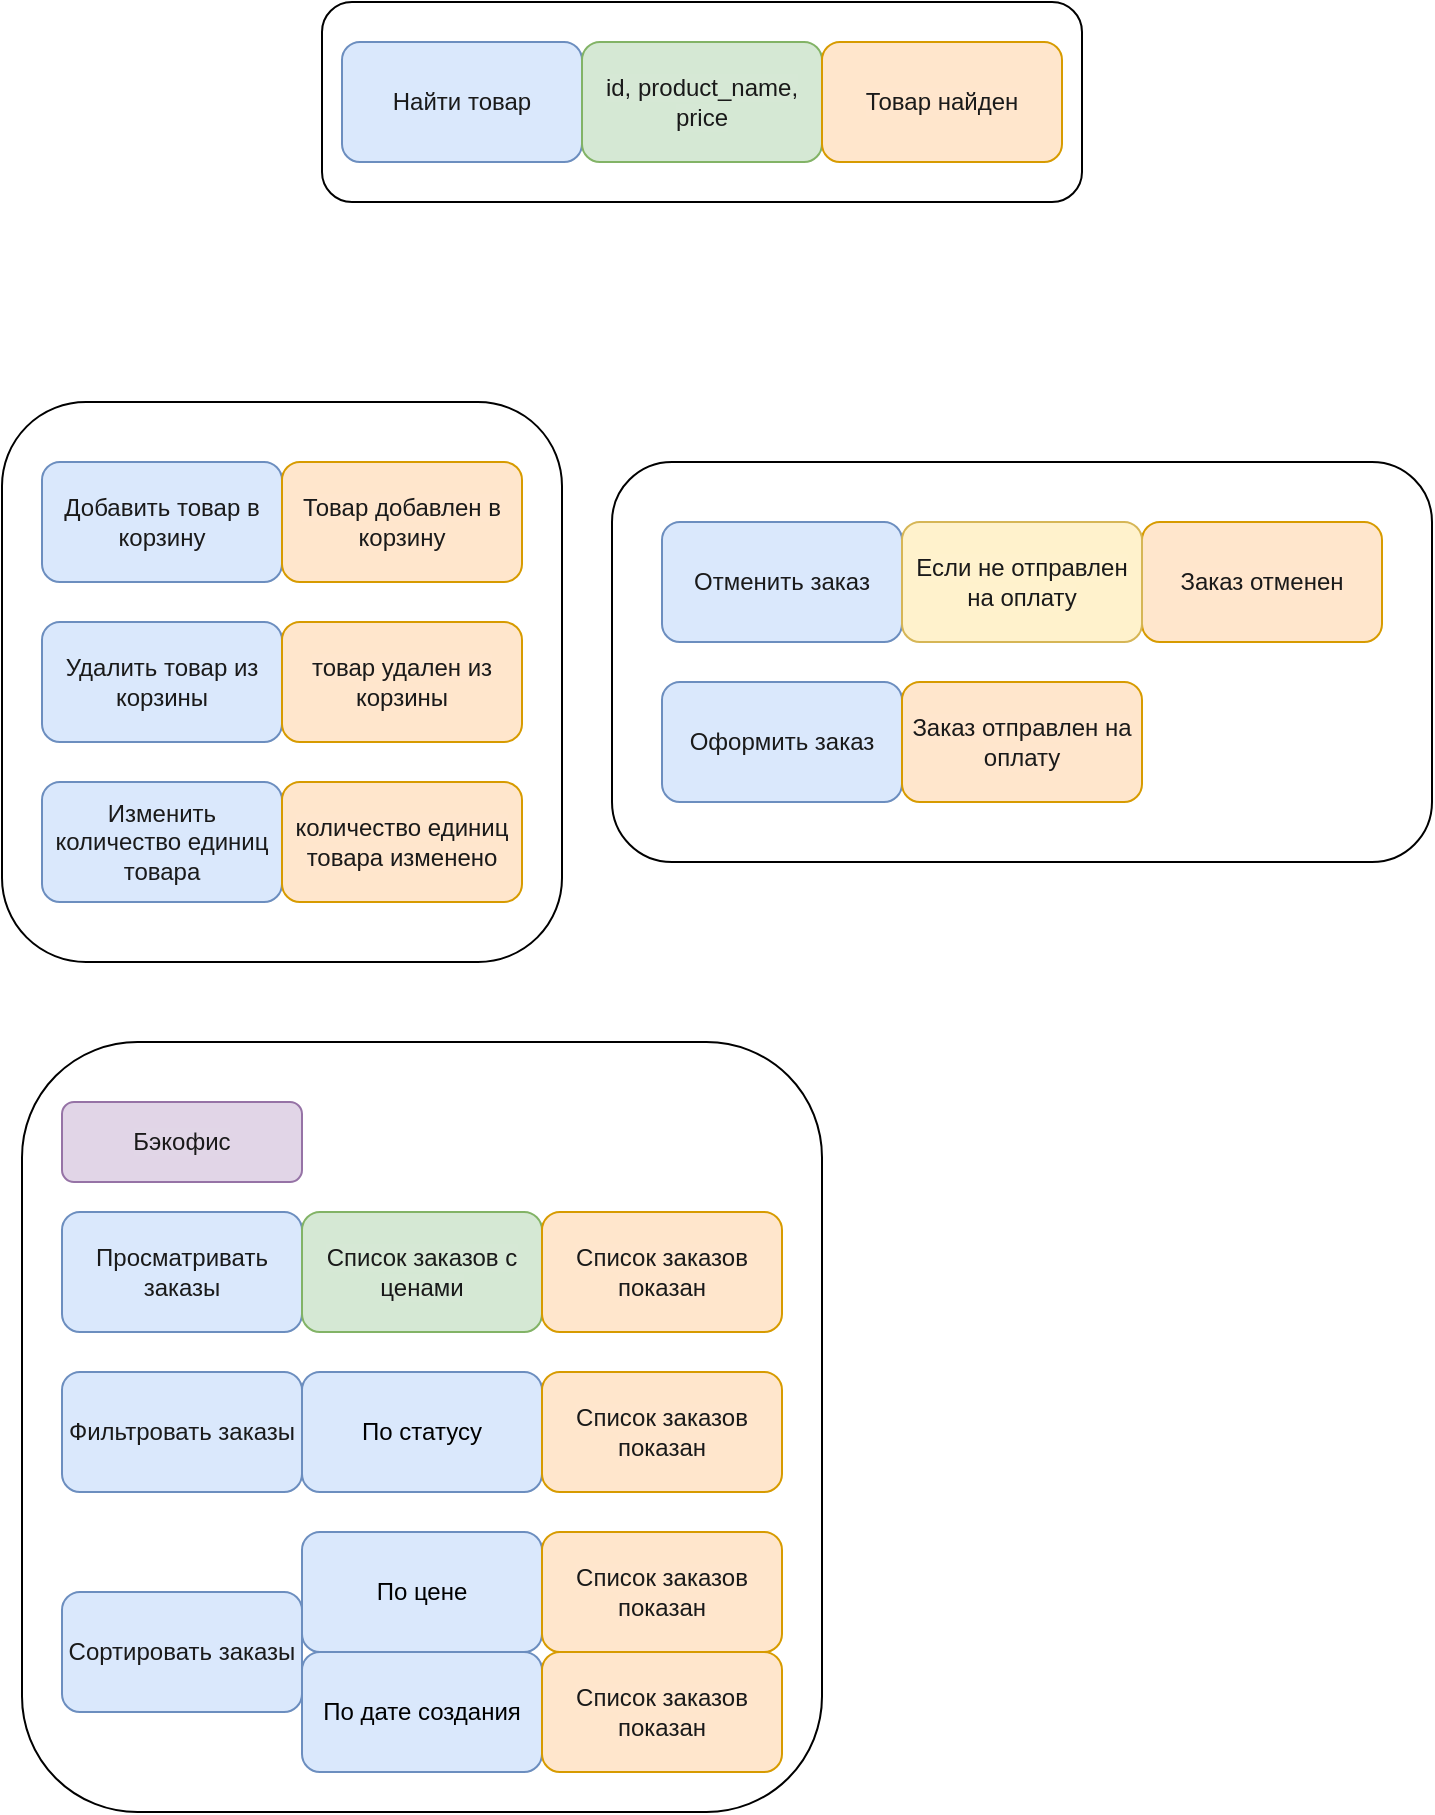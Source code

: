 <mxfile>
    <diagram id="B8CQPDVYVvgVIz6H9fII" name="Page-1">
        <mxGraphModel dx="893" dy="605" grid="1" gridSize="10" guides="1" tooltips="1" connect="1" arrows="1" fold="1" page="1" pageScale="1" pageWidth="827" pageHeight="1169" math="0" shadow="0">
            <root>
                <mxCell id="0"/>
                <mxCell id="1" parent="0"/>
                <mxCell id="wlDjf0e4SVVT7Qa_cbIk-11" value="" style="rounded=1;whiteSpace=wrap;html=1;" parent="1" vertex="1">
                    <mxGeometry x="345" y="250" width="410" height="200" as="geometry"/>
                </mxCell>
                <mxCell id="wlDjf0e4SVVT7Qa_cbIk-1" value="" style="rounded=1;whiteSpace=wrap;html=1;" parent="1" vertex="1">
                    <mxGeometry x="40" y="220" width="280" height="280" as="geometry"/>
                </mxCell>
                <mxCell id="wlDjf0e4SVVT7Qa_cbIk-5" value="&lt;span style=&quot;color: rgb(26 , 26 , 26) ; font-family: &amp;#34;opensans&amp;#34; , &amp;#34;arial&amp;#34; , sans-serif , &amp;#34;noto sans hebrew&amp;#34; , &amp;#34;noto sans&amp;#34; , &amp;#34;noto sans jp&amp;#34; , &amp;#34;noto sans kr&amp;#34; ; font-size: 12px ; font-style: normal ; font-weight: 400 ; letter-spacing: normal ; text-align: center ; text-indent: 0px ; text-transform: none ; word-spacing: 0px ; background-color: rgba(255 , 255 , 255 , 0.01) ; display: inline ; float: none&quot;&gt;Добавить товар в корзину&lt;/span&gt;" style="rounded=1;whiteSpace=wrap;html=1;fontSize=12;fillColor=#dae8fc;strokeColor=#6c8ebf;" parent="1" vertex="1">
                    <mxGeometry x="60" y="250" width="120" height="60" as="geometry"/>
                </mxCell>
                <mxCell id="wlDjf0e4SVVT7Qa_cbIk-6" value="&lt;span style=&quot;color: rgb(26 , 26 , 26) ; font-family: &amp;#34;opensans&amp;#34; , &amp;#34;arial&amp;#34; , sans-serif , &amp;#34;noto sans hebrew&amp;#34; , &amp;#34;noto sans&amp;#34; , &amp;#34;noto sans jp&amp;#34; , &amp;#34;noto sans kr&amp;#34; ; font-size: 12px ; font-style: normal ; font-weight: 400 ; letter-spacing: normal ; text-align: center ; text-indent: 0px ; text-transform: none ; word-spacing: 0px ; background-color: rgba(255 , 255 , 255 , 0.01) ; display: inline ; float: none&quot;&gt;Товар добавлен в корзину&lt;/span&gt;" style="rounded=1;whiteSpace=wrap;html=1;fontSize=12;fillColor=#ffe6cc;strokeColor=#d79b00;" parent="1" vertex="1">
                    <mxGeometry x="180" y="250" width="120" height="60" as="geometry"/>
                </mxCell>
                <mxCell id="wlDjf0e4SVVT7Qa_cbIk-7" value="&lt;span style=&quot;color: rgb(26 , 26 , 26) ; font-family: &amp;#34;opensans&amp;#34; , &amp;#34;arial&amp;#34; , sans-serif , &amp;#34;noto sans hebrew&amp;#34; , &amp;#34;noto sans&amp;#34; , &amp;#34;noto sans jp&amp;#34; , &amp;#34;noto sans kr&amp;#34; ; font-size: 12px ; font-style: normal ; font-weight: 400 ; letter-spacing: normal ; text-align: center ; text-indent: 0px ; text-transform: none ; word-spacing: 0px ; background-color: rgba(255 , 255 , 255 , 0.01) ; display: inline ; float: none&quot;&gt;Удалить товар из корзины&lt;/span&gt;" style="rounded=1;whiteSpace=wrap;html=1;fontSize=12;fillColor=#dae8fc;strokeColor=#6c8ebf;" parent="1" vertex="1">
                    <mxGeometry x="60" y="330" width="120" height="60" as="geometry"/>
                </mxCell>
                <mxCell id="wlDjf0e4SVVT7Qa_cbIk-8" value="&lt;span style=&quot;color: rgb(26 , 26 , 26) ; font-family: &amp;#34;opensans&amp;#34; , &amp;#34;arial&amp;#34; , sans-serif , &amp;#34;noto sans hebrew&amp;#34; , &amp;#34;noto sans&amp;#34; , &amp;#34;noto sans jp&amp;#34; , &amp;#34;noto sans kr&amp;#34; ; font-size: 12px ; font-style: normal ; font-weight: 400 ; letter-spacing: normal ; text-align: center ; text-indent: 0px ; text-transform: none ; word-spacing: 0px ; background-color: rgba(255 , 255 , 255 , 0.01) ; display: inline ; float: none&quot;&gt;товар удален из корзины&lt;/span&gt;" style="rounded=1;whiteSpace=wrap;html=1;fontSize=12;fillColor=#ffe6cc;strokeColor=#d79b00;" parent="1" vertex="1">
                    <mxGeometry x="180" y="330" width="120" height="60" as="geometry"/>
                </mxCell>
                <mxCell id="wlDjf0e4SVVT7Qa_cbIk-9" value="&lt;span style=&quot;color: rgb(26 , 26 , 26) ; font-family: &amp;#34;opensans&amp;#34; , &amp;#34;arial&amp;#34; , sans-serif , &amp;#34;noto sans hebrew&amp;#34; , &amp;#34;noto sans&amp;#34; , &amp;#34;noto sans jp&amp;#34; , &amp;#34;noto sans kr&amp;#34; ; font-size: 12px ; font-style: normal ; font-weight: 400 ; letter-spacing: normal ; text-align: center ; text-indent: 0px ; text-transform: none ; word-spacing: 0px ; background-color: rgba(255 , 255 , 255 , 0.01) ; display: inline ; float: none&quot;&gt;Изменить количество единиц товара&lt;/span&gt;" style="rounded=1;whiteSpace=wrap;html=1;fontSize=12;fillColor=#dae8fc;strokeColor=#6c8ebf;" parent="1" vertex="1">
                    <mxGeometry x="60" y="410" width="120" height="60" as="geometry"/>
                </mxCell>
                <mxCell id="wlDjf0e4SVVT7Qa_cbIk-10" value="&lt;span style=&quot;color: rgb(26 , 26 , 26) ; font-family: &amp;#34;opensans&amp;#34; , &amp;#34;arial&amp;#34; , sans-serif , &amp;#34;noto sans hebrew&amp;#34; , &amp;#34;noto sans&amp;#34; , &amp;#34;noto sans jp&amp;#34; , &amp;#34;noto sans kr&amp;#34; ; font-size: 12px ; font-style: normal ; font-weight: 400 ; letter-spacing: normal ; text-align: center ; text-indent: 0px ; text-transform: none ; word-spacing: 0px ; background-color: rgba(255 , 255 , 255 , 0.01) ; display: inline ; float: none&quot;&gt;количество единиц товара изменено&lt;/span&gt;" style="rounded=1;whiteSpace=wrap;html=1;fontSize=12;fillColor=#ffe6cc;strokeColor=#d79b00;" parent="1" vertex="1">
                    <mxGeometry x="180" y="410" width="120" height="60" as="geometry"/>
                </mxCell>
                <mxCell id="wlDjf0e4SVVT7Qa_cbIk-12" value="&lt;span style=&quot;color: rgb(26 , 26 , 26) ; font-family: &amp;#34;opensans&amp;#34; , &amp;#34;arial&amp;#34; , sans-serif , &amp;#34;noto sans hebrew&amp;#34; , &amp;#34;noto sans&amp;#34; , &amp;#34;noto sans jp&amp;#34; , &amp;#34;noto sans kr&amp;#34; ; font-size: 12px ; font-style: normal ; font-weight: 400 ; letter-spacing: normal ; text-align: center ; text-indent: 0px ; text-transform: none ; word-spacing: 0px ; background-color: rgba(255 , 255 , 255 , 0.01) ; display: inline ; float: none&quot;&gt;Отменить заказ&lt;/span&gt;" style="rounded=1;whiteSpace=wrap;html=1;fontSize=12;fillColor=#dae8fc;strokeColor=#6c8ebf;" parent="1" vertex="1">
                    <mxGeometry x="370" y="280" width="120" height="60" as="geometry"/>
                </mxCell>
                <mxCell id="wlDjf0e4SVVT7Qa_cbIk-13" value="&lt;span style=&quot;color: rgb(26 , 26 , 26) ; font-family: &amp;#34;opensans&amp;#34; , &amp;#34;arial&amp;#34; , sans-serif , &amp;#34;noto sans hebrew&amp;#34; , &amp;#34;noto sans&amp;#34; , &amp;#34;noto sans jp&amp;#34; , &amp;#34;noto sans kr&amp;#34; ; font-size: 12px ; font-style: normal ; font-weight: 400 ; letter-spacing: normal ; text-align: center ; text-indent: 0px ; text-transform: none ; word-spacing: 0px ; background-color: rgba(255 , 255 , 255 , 0.01) ; display: inline ; float: none&quot;&gt;Заказ отменен&lt;/span&gt;" style="rounded=1;whiteSpace=wrap;html=1;fontSize=12;fillColor=#ffe6cc;strokeColor=#d79b00;" parent="1" vertex="1">
                    <mxGeometry x="610" y="280" width="120" height="60" as="geometry"/>
                </mxCell>
                <mxCell id="wlDjf0e4SVVT7Qa_cbIk-14" value="&lt;span style=&quot;color: rgb(26 , 26 , 26) ; font-family: &amp;#34;opensans&amp;#34; , &amp;#34;arial&amp;#34; , sans-serif , &amp;#34;noto sans hebrew&amp;#34; , &amp;#34;noto sans&amp;#34; , &amp;#34;noto sans jp&amp;#34; , &amp;#34;noto sans kr&amp;#34; ; font-size: 12px ; font-style: normal ; font-weight: 400 ; letter-spacing: normal ; text-align: center ; text-indent: 0px ; text-transform: none ; word-spacing: 0px ; background-color: rgba(255 , 255 , 255 , 0.01) ; display: inline ; float: none&quot;&gt;Оформить заказ&lt;/span&gt;" style="rounded=1;whiteSpace=wrap;html=1;fontSize=12;fillColor=#dae8fc;strokeColor=#6c8ebf;" parent="1" vertex="1">
                    <mxGeometry x="370" y="360" width="120" height="60" as="geometry"/>
                </mxCell>
                <mxCell id="wlDjf0e4SVVT7Qa_cbIk-15" value="&lt;font color=&quot;#1a1a1a&quot; face=&quot;opensans, arial, sans-serif, noto sans hebrew, noto sans, noto sans jp, noto sans kr&quot;&gt;&lt;span style=&quot;background-color: rgba(255 , 255 , 255 , 0.01)&quot;&gt;Заказ отправлен на оплату&lt;/span&gt;&lt;/font&gt;" style="rounded=1;whiteSpace=wrap;html=1;fontSize=12;fillColor=#ffe6cc;strokeColor=#d79b00;" parent="1" vertex="1">
                    <mxGeometry x="490" y="360" width="120" height="60" as="geometry"/>
                </mxCell>
                <mxCell id="wlDjf0e4SVVT7Qa_cbIk-20" value="&lt;font color=&quot;#1a1a1a&quot; face=&quot;opensans, arial, sans-serif, noto sans hebrew, noto sans, noto sans jp, noto sans kr&quot;&gt;&lt;span style=&quot;background-color: rgba(255 , 255 , 255 , 0.01)&quot;&gt;Если не отправлен на оплату&lt;/span&gt;&lt;/font&gt;" style="rounded=1;whiteSpace=wrap;html=1;fontSize=12;fillColor=#fff2cc;strokeColor=#d6b656;" parent="1" vertex="1">
                    <mxGeometry x="490" y="280" width="120" height="60" as="geometry"/>
                </mxCell>
                <mxCell id="wlDjf0e4SVVT7Qa_cbIk-21" value="" style="rounded=1;whiteSpace=wrap;html=1;" parent="1" vertex="1">
                    <mxGeometry x="50" y="540" width="400" height="385" as="geometry"/>
                </mxCell>
                <mxCell id="wlDjf0e4SVVT7Qa_cbIk-22" value="&lt;span style=&quot;color: rgb(26 , 26 , 26) ; font-family: &amp;#34;opensans&amp;#34; , &amp;#34;arial&amp;#34; , sans-serif , &amp;#34;noto sans hebrew&amp;#34; , &amp;#34;noto sans&amp;#34; , &amp;#34;noto sans jp&amp;#34; , &amp;#34;noto sans kr&amp;#34; ; font-size: 12px ; font-style: normal ; font-weight: 400 ; letter-spacing: normal ; text-align: center ; text-indent: 0px ; text-transform: none ; word-spacing: 0px ; background-color: rgba(255 , 255 , 255 , 0.01) ; display: inline ; float: none&quot;&gt;Просматривать заказы&lt;/span&gt;" style="rounded=1;whiteSpace=wrap;html=1;fontSize=12;fillColor=#dae8fc;strokeColor=#6c8ebf;" parent="1" vertex="1">
                    <mxGeometry x="70" y="625" width="120" height="60" as="geometry"/>
                </mxCell>
                <mxCell id="wlDjf0e4SVVT7Qa_cbIk-24" value="&lt;span style=&quot;color: rgb(26 , 26 , 26) ; font-family: &amp;#34;opensans&amp;#34; , &amp;#34;arial&amp;#34; , sans-serif , &amp;#34;noto sans hebrew&amp;#34; , &amp;#34;noto sans&amp;#34; , &amp;#34;noto sans jp&amp;#34; , &amp;#34;noto sans kr&amp;#34; ; font-size: 12px ; font-style: normal ; font-weight: 400 ; letter-spacing: normal ; text-align: center ; text-indent: 0px ; text-transform: none ; word-spacing: 0px ; background-color: rgba(255 , 255 , 255 , 0.01) ; display: inline ; float: none&quot;&gt;Фильтровать заказы&lt;/span&gt;" style="rounded=1;whiteSpace=wrap;html=1;fontSize=12;fillColor=#dae8fc;strokeColor=#6c8ebf;" parent="1" vertex="1">
                    <mxGeometry x="70" y="705" width="120" height="60" as="geometry"/>
                </mxCell>
                <mxCell id="wlDjf0e4SVVT7Qa_cbIk-26" value="&lt;span style=&quot;color: rgb(26 , 26 , 26) ; font-family: &amp;#34;opensans&amp;#34; , &amp;#34;arial&amp;#34; , sans-serif , &amp;#34;noto sans hebrew&amp;#34; , &amp;#34;noto sans&amp;#34; , &amp;#34;noto sans jp&amp;#34; , &amp;#34;noto sans kr&amp;#34; ; font-size: 12px ; font-style: normal ; font-weight: 400 ; letter-spacing: normal ; text-align: center ; text-indent: 0px ; text-transform: none ; word-spacing: 0px ; background-color: rgba(255 , 255 , 255 , 0.01) ; display: inline ; float: none&quot;&gt;Сортировать заказы&lt;/span&gt;" style="rounded=1;whiteSpace=wrap;html=1;fontSize=12;fillColor=#dae8fc;strokeColor=#6c8ebf;" parent="1" vertex="1">
                    <mxGeometry x="70" y="815" width="120" height="60" as="geometry"/>
                </mxCell>
                <mxCell id="wlDjf0e4SVVT7Qa_cbIk-29" value="&lt;span style=&quot;color: rgb(26 , 26 , 26) ; font-family: &amp;#34;opensans&amp;#34; , &amp;#34;arial&amp;#34; , sans-serif , &amp;#34;noto sans hebrew&amp;#34; , &amp;#34;noto sans&amp;#34; , &amp;#34;noto sans jp&amp;#34; , &amp;#34;noto sans kr&amp;#34; ; font-size: 12px ; font-style: normal ; font-weight: 400 ; letter-spacing: normal ; text-align: center ; text-indent: 0px ; text-transform: none ; word-spacing: 0px ; background-color: rgba(255 , 255 , 255 , 0.01) ; display: inline ; float: none&quot;&gt;Список заказов с ценами&lt;/span&gt;" style="rounded=1;whiteSpace=wrap;html=1;fontSize=12;fillColor=#d5e8d4;strokeColor=#82b366;" parent="1" vertex="1">
                    <mxGeometry x="190" y="625" width="120" height="60" as="geometry"/>
                </mxCell>
                <mxCell id="wlDjf0e4SVVT7Qa_cbIk-31" value="По статусу" style="rounded=1;whiteSpace=wrap;html=1;fontSize=12;fillColor=#dae8fc;strokeColor=#6c8ebf;" parent="1" vertex="1">
                    <mxGeometry x="190" y="705" width="120" height="60" as="geometry"/>
                </mxCell>
                <mxCell id="wlDjf0e4SVVT7Qa_cbIk-32" value="По цене" style="rounded=1;whiteSpace=wrap;html=1;fontSize=12;fillColor=#dae8fc;strokeColor=#6c8ebf;" parent="1" vertex="1">
                    <mxGeometry x="190" y="785" width="120" height="60" as="geometry"/>
                </mxCell>
                <mxCell id="wlDjf0e4SVVT7Qa_cbIk-33" value="По дате создания" style="rounded=1;whiteSpace=wrap;html=1;fontSize=12;fillColor=#dae8fc;strokeColor=#6c8ebf;" parent="1" vertex="1">
                    <mxGeometry x="190" y="845" width="120" height="60" as="geometry"/>
                </mxCell>
                <mxCell id="wlDjf0e4SVVT7Qa_cbIk-34" value="" style="rounded=1;whiteSpace=wrap;html=1;" parent="1" vertex="1">
                    <mxGeometry x="200" y="20" width="380" height="100" as="geometry"/>
                </mxCell>
                <mxCell id="wlDjf0e4SVVT7Qa_cbIk-35" value="&lt;font color=&quot;#1a1a1a&quot; face=&quot;opensans, arial, sans-serif, noto sans hebrew, noto sans, noto sans jp, noto sans kr&quot;&gt;&lt;span style=&quot;background-color: rgba(255 , 255 , 255 , 0.01)&quot;&gt;Найти товар&lt;/span&gt;&lt;/font&gt;" style="rounded=1;whiteSpace=wrap;html=1;fontSize=12;fillColor=#dae8fc;strokeColor=#6c8ebf;" parent="1" vertex="1">
                    <mxGeometry x="210" y="40" width="120" height="60" as="geometry"/>
                </mxCell>
                <mxCell id="wlDjf0e4SVVT7Qa_cbIk-37" value="&lt;font color=&quot;#1a1a1a&quot; face=&quot;opensans, arial, sans-serif, noto sans hebrew, noto sans, noto sans jp, noto sans kr&quot;&gt;&lt;span style=&quot;background-color: rgba(255 , 255 , 255 , 0.01)&quot;&gt;id, product_name, price&lt;/span&gt;&lt;/font&gt;" style="rounded=1;whiteSpace=wrap;html=1;fontSize=12;fillColor=#d5e8d4;strokeColor=#82b366;" parent="1" vertex="1">
                    <mxGeometry x="330" y="40" width="120" height="60" as="geometry"/>
                </mxCell>
                <mxCell id="wlDjf0e4SVVT7Qa_cbIk-39" value="&lt;span style=&quot;color: rgb(26 , 26 , 26) ; font-family: &amp;#34;opensans&amp;#34; , &amp;#34;arial&amp;#34; , sans-serif , &amp;#34;noto sans hebrew&amp;#34; , &amp;#34;noto sans&amp;#34; , &amp;#34;noto sans jp&amp;#34; , &amp;#34;noto sans kr&amp;#34; ; font-size: 12px ; font-style: normal ; font-weight: 400 ; letter-spacing: normal ; text-align: center ; text-indent: 0px ; text-transform: none ; word-spacing: 0px ; background-color: rgba(255 , 255 , 255 , 0.01) ; display: inline ; float: none&quot;&gt;Товар найден&lt;/span&gt;" style="rounded=1;whiteSpace=wrap;html=1;fontSize=12;fillColor=#ffe6cc;strokeColor=#d79b00;" parent="1" vertex="1">
                    <mxGeometry x="450" y="40" width="120" height="60" as="geometry"/>
                </mxCell>
                <mxCell id="wlDjf0e4SVVT7Qa_cbIk-40" value="&lt;span style=&quot;color: rgb(26 , 26 , 26) ; font-family: &amp;#34;opensans&amp;#34; , &amp;#34;arial&amp;#34; , sans-serif , &amp;#34;noto sans hebrew&amp;#34; , &amp;#34;noto sans&amp;#34; , &amp;#34;noto sans jp&amp;#34; , &amp;#34;noto sans kr&amp;#34; ; font-size: 12px ; font-style: normal ; font-weight: 400 ; letter-spacing: normal ; text-align: center ; text-indent: 0px ; text-transform: none ; word-spacing: 0px ; background-color: rgba(255 , 255 , 255 , 0.01) ; display: inline ; float: none&quot;&gt;Список заказов показан&lt;/span&gt;" style="rounded=1;whiteSpace=wrap;html=1;fontSize=12;fillColor=#ffe6cc;strokeColor=#d79b00;" parent="1" vertex="1">
                    <mxGeometry x="310" y="625" width="120" height="60" as="geometry"/>
                </mxCell>
                <mxCell id="wlDjf0e4SVVT7Qa_cbIk-42" value="&lt;span style=&quot;color: rgb(26 , 26 , 26) ; font-family: &amp;#34;opensans&amp;#34; , &amp;#34;arial&amp;#34; , sans-serif , &amp;#34;noto sans hebrew&amp;#34; , &amp;#34;noto sans&amp;#34; , &amp;#34;noto sans jp&amp;#34; , &amp;#34;noto sans kr&amp;#34; ; font-size: 12px ; font-style: normal ; font-weight: 400 ; letter-spacing: normal ; text-align: center ; text-indent: 0px ; text-transform: none ; word-spacing: 0px ; background-color: rgba(255 , 255 , 255 , 0.01) ; display: inline ; float: none&quot;&gt;Список заказов показан&lt;/span&gt;" style="rounded=1;whiteSpace=wrap;html=1;fontSize=12;fillColor=#ffe6cc;strokeColor=#d79b00;" parent="1" vertex="1">
                    <mxGeometry x="310" y="705" width="120" height="60" as="geometry"/>
                </mxCell>
                <mxCell id="wlDjf0e4SVVT7Qa_cbIk-43" value="&lt;span style=&quot;color: rgb(26 , 26 , 26) ; font-family: &amp;#34;opensans&amp;#34; , &amp;#34;arial&amp;#34; , sans-serif , &amp;#34;noto sans hebrew&amp;#34; , &amp;#34;noto sans&amp;#34; , &amp;#34;noto sans jp&amp;#34; , &amp;#34;noto sans kr&amp;#34; ; font-size: 12px ; font-style: normal ; font-weight: 400 ; letter-spacing: normal ; text-align: center ; text-indent: 0px ; text-transform: none ; word-spacing: 0px ; background-color: rgba(255 , 255 , 255 , 0.01) ; display: inline ; float: none&quot;&gt;Список заказов показан&lt;/span&gt;" style="rounded=1;whiteSpace=wrap;html=1;fontSize=12;fillColor=#ffe6cc;strokeColor=#d79b00;" parent="1" vertex="1">
                    <mxGeometry x="310" y="785" width="120" height="60" as="geometry"/>
                </mxCell>
                <mxCell id="wlDjf0e4SVVT7Qa_cbIk-44" value="&lt;span style=&quot;color: rgb(26 , 26 , 26) ; font-family: &amp;#34;opensans&amp;#34; , &amp;#34;arial&amp;#34; , sans-serif , &amp;#34;noto sans hebrew&amp;#34; , &amp;#34;noto sans&amp;#34; , &amp;#34;noto sans jp&amp;#34; , &amp;#34;noto sans kr&amp;#34; ; font-size: 12px ; font-style: normal ; font-weight: 400 ; letter-spacing: normal ; text-align: center ; text-indent: 0px ; text-transform: none ; word-spacing: 0px ; background-color: rgba(255 , 255 , 255 , 0.01) ; display: inline ; float: none&quot;&gt;Список заказов показан&lt;/span&gt;" style="rounded=1;whiteSpace=wrap;html=1;fontSize=12;fillColor=#ffe6cc;strokeColor=#d79b00;" parent="1" vertex="1">
                    <mxGeometry x="310" y="845" width="120" height="60" as="geometry"/>
                </mxCell>
                <mxCell id="wlDjf0e4SVVT7Qa_cbIk-46" value="&lt;font color=&quot;#1a1a1a&quot; face=&quot;opensans, arial, sans-serif, noto sans hebrew, noto sans, noto sans jp, noto sans kr&quot;&gt;&lt;span style=&quot;background-color: rgba(255 , 255 , 255 , 0.01)&quot;&gt;Бэкофис&lt;/span&gt;&lt;/font&gt;" style="rounded=1;whiteSpace=wrap;html=1;fontSize=12;fillColor=#e1d5e7;strokeColor=#9673a6;" parent="1" vertex="1">
                    <mxGeometry x="70" y="570" width="120" height="40" as="geometry"/>
                </mxCell>
            </root>
        </mxGraphModel>
    </diagram>
    <diagram id="-rVYAf_tAHDuS7-oY9kJ" name="Page-2">
        <mxGraphModel dx="893" dy="605" grid="1" gridSize="10" guides="1" tooltips="1" connect="1" arrows="1" fold="1" page="1" pageScale="1" pageWidth="827" pageHeight="1169" math="0" shadow="0">
            <root>
                <mxCell id="kbUo986i5eelEffH0hlO-0"/>
                <mxCell id="kbUo986i5eelEffH0hlO-1" parent="kbUo986i5eelEffH0hlO-0"/>
                <mxCell id="kbUo986i5eelEffH0hlO-2" value="classDiagram&#10;      Aggregate &lt;|-- Order&#10;      Animal &lt;|-- Fish&#10;      Animal &lt;|-- Zebra&#10;      Animal : +int age&#10;      Animal : +String gender&#10;      Animal: +isMammal()&#10;      Animal: +mate()&#10;      interface Aggregate&#10;      class Duck{&#10;          +String beakColor&#10;          +swim()&#10;          +quack()&#10;      }&#10;      class Fish{&#10;          -int sizeInFeet&#10;          -canEat()&#10;      }&#10;      class Zebra{&#10;          +bool is_wild&#10;          +run()&#10;      }" style="shadow=0;dashed=0;align=left;strokeWidth=1;shape=mxgraph.mermaid.abstract.mermaid;labelBackgroundColor=#ffffff;noLabel=1;" vertex="1" parent="kbUo986i5eelEffH0hlO-1">
                    <mxGeometry x="260" y="210" width="300" height="200" as="geometry"/>
                </mxCell>
            </root>
        </mxGraphModel>
    </diagram>
</mxfile>